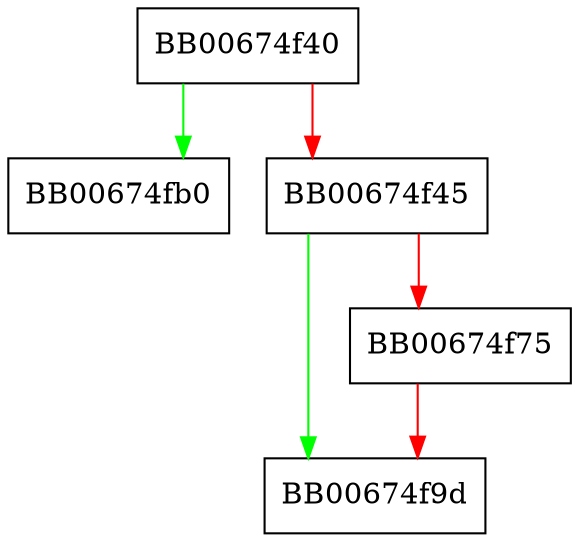 digraph X509_STORE_load_file_ex {
  node [shape="box"];
  graph [splines=ortho];
  BB00674f40 -> BB00674fb0 [color="green"];
  BB00674f40 -> BB00674f45 [color="red"];
  BB00674f45 -> BB00674f9d [color="green"];
  BB00674f45 -> BB00674f75 [color="red"];
  BB00674f75 -> BB00674f9d [color="red"];
}